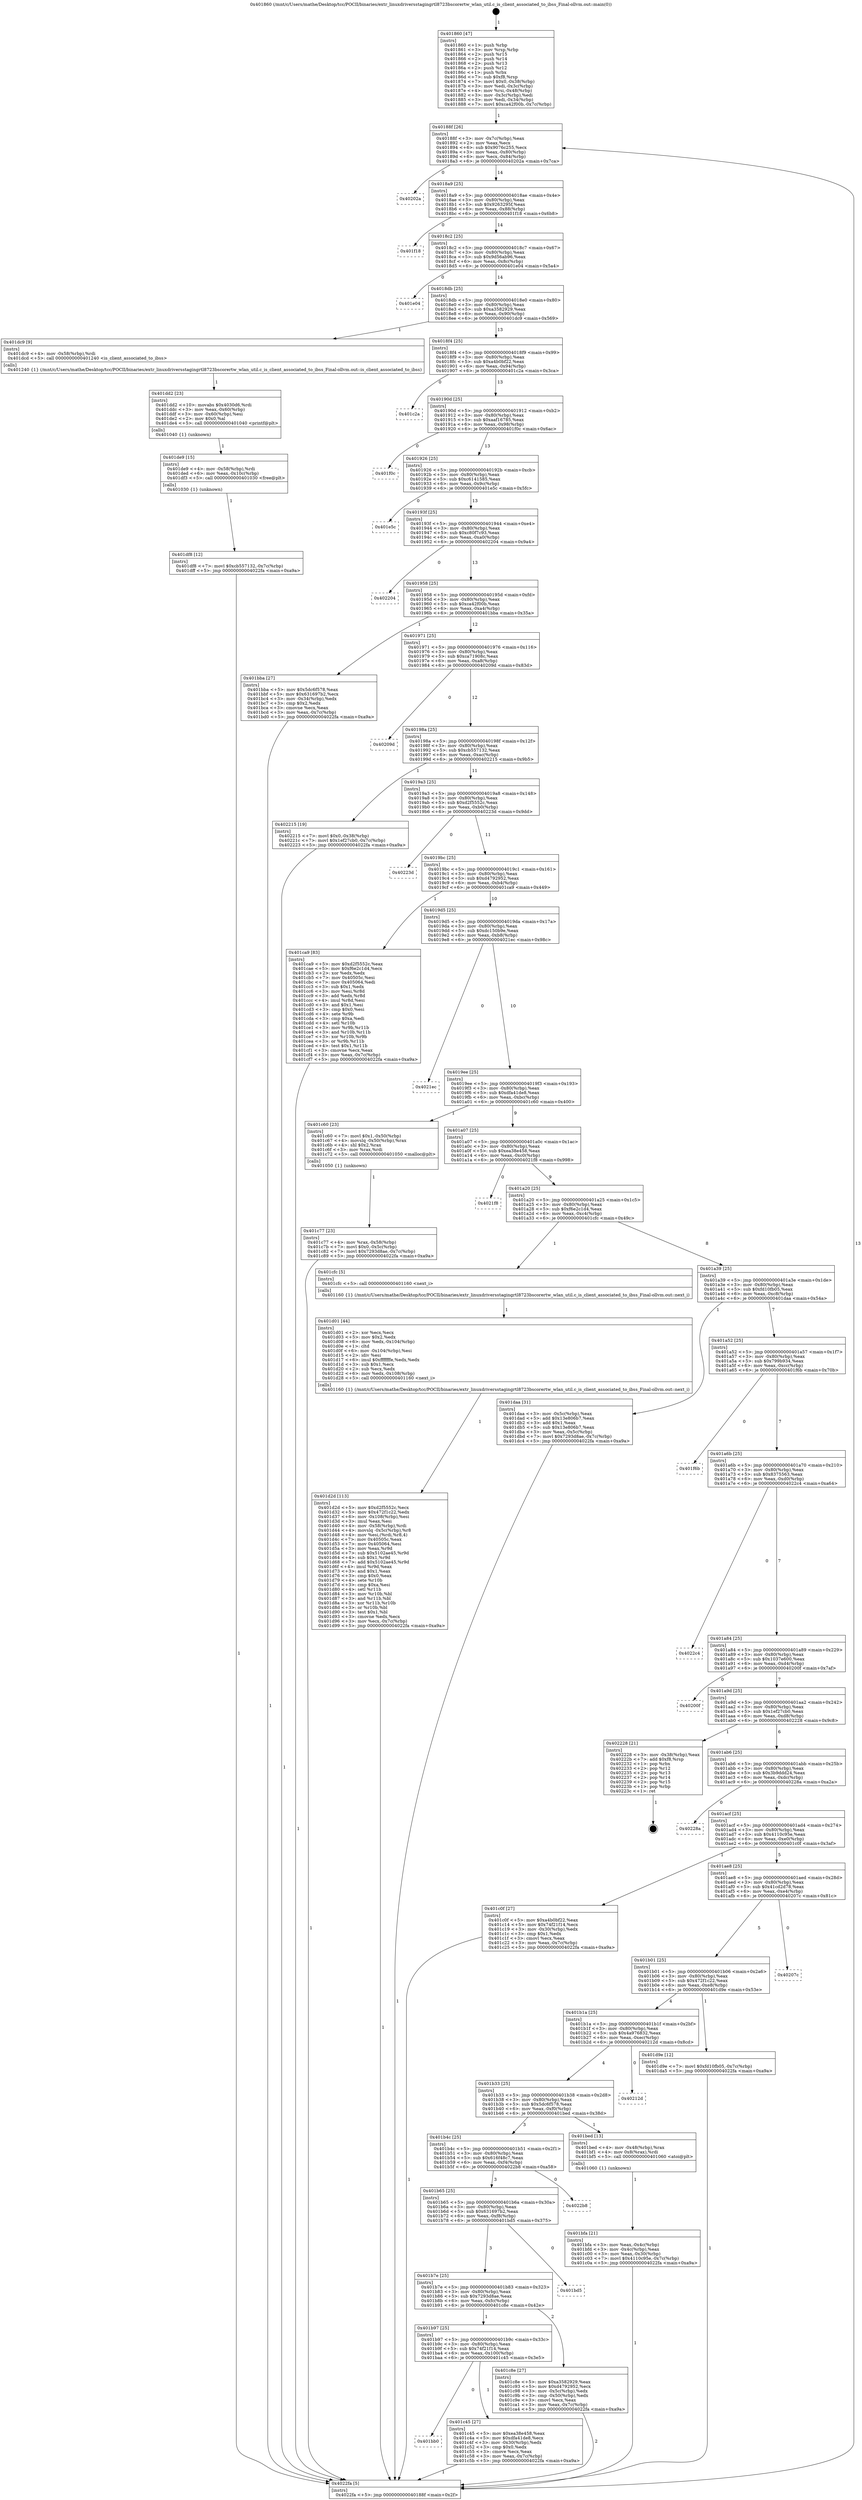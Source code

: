 digraph "0x401860" {
  label = "0x401860 (/mnt/c/Users/mathe/Desktop/tcc/POCII/binaries/extr_linuxdriversstagingrtl8723bscorertw_wlan_util.c_is_client_associated_to_ibss_Final-ollvm.out::main(0))"
  labelloc = "t"
  node[shape=record]

  Entry [label="",width=0.3,height=0.3,shape=circle,fillcolor=black,style=filled]
  "0x40188f" [label="{
     0x40188f [26]\l
     | [instrs]\l
     &nbsp;&nbsp;0x40188f \<+3\>: mov -0x7c(%rbp),%eax\l
     &nbsp;&nbsp;0x401892 \<+2\>: mov %eax,%ecx\l
     &nbsp;&nbsp;0x401894 \<+6\>: sub $0x9076c255,%ecx\l
     &nbsp;&nbsp;0x40189a \<+3\>: mov %eax,-0x80(%rbp)\l
     &nbsp;&nbsp;0x40189d \<+6\>: mov %ecx,-0x84(%rbp)\l
     &nbsp;&nbsp;0x4018a3 \<+6\>: je 000000000040202a \<main+0x7ca\>\l
  }"]
  "0x40202a" [label="{
     0x40202a\l
  }", style=dashed]
  "0x4018a9" [label="{
     0x4018a9 [25]\l
     | [instrs]\l
     &nbsp;&nbsp;0x4018a9 \<+5\>: jmp 00000000004018ae \<main+0x4e\>\l
     &nbsp;&nbsp;0x4018ae \<+3\>: mov -0x80(%rbp),%eax\l
     &nbsp;&nbsp;0x4018b1 \<+5\>: sub $0x9263295f,%eax\l
     &nbsp;&nbsp;0x4018b6 \<+6\>: mov %eax,-0x88(%rbp)\l
     &nbsp;&nbsp;0x4018bc \<+6\>: je 0000000000401f18 \<main+0x6b8\>\l
  }"]
  Exit [label="",width=0.3,height=0.3,shape=circle,fillcolor=black,style=filled,peripheries=2]
  "0x401f18" [label="{
     0x401f18\l
  }", style=dashed]
  "0x4018c2" [label="{
     0x4018c2 [25]\l
     | [instrs]\l
     &nbsp;&nbsp;0x4018c2 \<+5\>: jmp 00000000004018c7 \<main+0x67\>\l
     &nbsp;&nbsp;0x4018c7 \<+3\>: mov -0x80(%rbp),%eax\l
     &nbsp;&nbsp;0x4018ca \<+5\>: sub $0x9d56ab96,%eax\l
     &nbsp;&nbsp;0x4018cf \<+6\>: mov %eax,-0x8c(%rbp)\l
     &nbsp;&nbsp;0x4018d5 \<+6\>: je 0000000000401e04 \<main+0x5a4\>\l
  }"]
  "0x401df8" [label="{
     0x401df8 [12]\l
     | [instrs]\l
     &nbsp;&nbsp;0x401df8 \<+7\>: movl $0xcb557132,-0x7c(%rbp)\l
     &nbsp;&nbsp;0x401dff \<+5\>: jmp 00000000004022fa \<main+0xa9a\>\l
  }"]
  "0x401e04" [label="{
     0x401e04\l
  }", style=dashed]
  "0x4018db" [label="{
     0x4018db [25]\l
     | [instrs]\l
     &nbsp;&nbsp;0x4018db \<+5\>: jmp 00000000004018e0 \<main+0x80\>\l
     &nbsp;&nbsp;0x4018e0 \<+3\>: mov -0x80(%rbp),%eax\l
     &nbsp;&nbsp;0x4018e3 \<+5\>: sub $0xa3582929,%eax\l
     &nbsp;&nbsp;0x4018e8 \<+6\>: mov %eax,-0x90(%rbp)\l
     &nbsp;&nbsp;0x4018ee \<+6\>: je 0000000000401dc9 \<main+0x569\>\l
  }"]
  "0x401de9" [label="{
     0x401de9 [15]\l
     | [instrs]\l
     &nbsp;&nbsp;0x401de9 \<+4\>: mov -0x58(%rbp),%rdi\l
     &nbsp;&nbsp;0x401ded \<+6\>: mov %eax,-0x10c(%rbp)\l
     &nbsp;&nbsp;0x401df3 \<+5\>: call 0000000000401030 \<free@plt\>\l
     | [calls]\l
     &nbsp;&nbsp;0x401030 \{1\} (unknown)\l
  }"]
  "0x401dc9" [label="{
     0x401dc9 [9]\l
     | [instrs]\l
     &nbsp;&nbsp;0x401dc9 \<+4\>: mov -0x58(%rbp),%rdi\l
     &nbsp;&nbsp;0x401dcd \<+5\>: call 0000000000401240 \<is_client_associated_to_ibss\>\l
     | [calls]\l
     &nbsp;&nbsp;0x401240 \{1\} (/mnt/c/Users/mathe/Desktop/tcc/POCII/binaries/extr_linuxdriversstagingrtl8723bscorertw_wlan_util.c_is_client_associated_to_ibss_Final-ollvm.out::is_client_associated_to_ibss)\l
  }"]
  "0x4018f4" [label="{
     0x4018f4 [25]\l
     | [instrs]\l
     &nbsp;&nbsp;0x4018f4 \<+5\>: jmp 00000000004018f9 \<main+0x99\>\l
     &nbsp;&nbsp;0x4018f9 \<+3\>: mov -0x80(%rbp),%eax\l
     &nbsp;&nbsp;0x4018fc \<+5\>: sub $0xa4b0bf22,%eax\l
     &nbsp;&nbsp;0x401901 \<+6\>: mov %eax,-0x94(%rbp)\l
     &nbsp;&nbsp;0x401907 \<+6\>: je 0000000000401c2a \<main+0x3ca\>\l
  }"]
  "0x401dd2" [label="{
     0x401dd2 [23]\l
     | [instrs]\l
     &nbsp;&nbsp;0x401dd2 \<+10\>: movabs $0x4030d6,%rdi\l
     &nbsp;&nbsp;0x401ddc \<+3\>: mov %eax,-0x60(%rbp)\l
     &nbsp;&nbsp;0x401ddf \<+3\>: mov -0x60(%rbp),%esi\l
     &nbsp;&nbsp;0x401de2 \<+2\>: mov $0x0,%al\l
     &nbsp;&nbsp;0x401de4 \<+5\>: call 0000000000401040 \<printf@plt\>\l
     | [calls]\l
     &nbsp;&nbsp;0x401040 \{1\} (unknown)\l
  }"]
  "0x401c2a" [label="{
     0x401c2a\l
  }", style=dashed]
  "0x40190d" [label="{
     0x40190d [25]\l
     | [instrs]\l
     &nbsp;&nbsp;0x40190d \<+5\>: jmp 0000000000401912 \<main+0xb2\>\l
     &nbsp;&nbsp;0x401912 \<+3\>: mov -0x80(%rbp),%eax\l
     &nbsp;&nbsp;0x401915 \<+5\>: sub $0xaaf16785,%eax\l
     &nbsp;&nbsp;0x40191a \<+6\>: mov %eax,-0x98(%rbp)\l
     &nbsp;&nbsp;0x401920 \<+6\>: je 0000000000401f0c \<main+0x6ac\>\l
  }"]
  "0x401d2d" [label="{
     0x401d2d [113]\l
     | [instrs]\l
     &nbsp;&nbsp;0x401d2d \<+5\>: mov $0xd2f5552c,%ecx\l
     &nbsp;&nbsp;0x401d32 \<+5\>: mov $0x472f1c22,%edx\l
     &nbsp;&nbsp;0x401d37 \<+6\>: mov -0x108(%rbp),%esi\l
     &nbsp;&nbsp;0x401d3d \<+3\>: imul %eax,%esi\l
     &nbsp;&nbsp;0x401d40 \<+4\>: mov -0x58(%rbp),%rdi\l
     &nbsp;&nbsp;0x401d44 \<+4\>: movslq -0x5c(%rbp),%r8\l
     &nbsp;&nbsp;0x401d48 \<+4\>: mov %esi,(%rdi,%r8,4)\l
     &nbsp;&nbsp;0x401d4c \<+7\>: mov 0x40505c,%eax\l
     &nbsp;&nbsp;0x401d53 \<+7\>: mov 0x405064,%esi\l
     &nbsp;&nbsp;0x401d5a \<+3\>: mov %eax,%r9d\l
     &nbsp;&nbsp;0x401d5d \<+7\>: sub $0x5102ae45,%r9d\l
     &nbsp;&nbsp;0x401d64 \<+4\>: sub $0x1,%r9d\l
     &nbsp;&nbsp;0x401d68 \<+7\>: add $0x5102ae45,%r9d\l
     &nbsp;&nbsp;0x401d6f \<+4\>: imul %r9d,%eax\l
     &nbsp;&nbsp;0x401d73 \<+3\>: and $0x1,%eax\l
     &nbsp;&nbsp;0x401d76 \<+3\>: cmp $0x0,%eax\l
     &nbsp;&nbsp;0x401d79 \<+4\>: sete %r10b\l
     &nbsp;&nbsp;0x401d7d \<+3\>: cmp $0xa,%esi\l
     &nbsp;&nbsp;0x401d80 \<+4\>: setl %r11b\l
     &nbsp;&nbsp;0x401d84 \<+3\>: mov %r10b,%bl\l
     &nbsp;&nbsp;0x401d87 \<+3\>: and %r11b,%bl\l
     &nbsp;&nbsp;0x401d8a \<+3\>: xor %r11b,%r10b\l
     &nbsp;&nbsp;0x401d8d \<+3\>: or %r10b,%bl\l
     &nbsp;&nbsp;0x401d90 \<+3\>: test $0x1,%bl\l
     &nbsp;&nbsp;0x401d93 \<+3\>: cmovne %edx,%ecx\l
     &nbsp;&nbsp;0x401d96 \<+3\>: mov %ecx,-0x7c(%rbp)\l
     &nbsp;&nbsp;0x401d99 \<+5\>: jmp 00000000004022fa \<main+0xa9a\>\l
  }"]
  "0x401f0c" [label="{
     0x401f0c\l
  }", style=dashed]
  "0x401926" [label="{
     0x401926 [25]\l
     | [instrs]\l
     &nbsp;&nbsp;0x401926 \<+5\>: jmp 000000000040192b \<main+0xcb\>\l
     &nbsp;&nbsp;0x40192b \<+3\>: mov -0x80(%rbp),%eax\l
     &nbsp;&nbsp;0x40192e \<+5\>: sub $0xc6141585,%eax\l
     &nbsp;&nbsp;0x401933 \<+6\>: mov %eax,-0x9c(%rbp)\l
     &nbsp;&nbsp;0x401939 \<+6\>: je 0000000000401e5c \<main+0x5fc\>\l
  }"]
  "0x401d01" [label="{
     0x401d01 [44]\l
     | [instrs]\l
     &nbsp;&nbsp;0x401d01 \<+2\>: xor %ecx,%ecx\l
     &nbsp;&nbsp;0x401d03 \<+5\>: mov $0x2,%edx\l
     &nbsp;&nbsp;0x401d08 \<+6\>: mov %edx,-0x104(%rbp)\l
     &nbsp;&nbsp;0x401d0e \<+1\>: cltd\l
     &nbsp;&nbsp;0x401d0f \<+6\>: mov -0x104(%rbp),%esi\l
     &nbsp;&nbsp;0x401d15 \<+2\>: idiv %esi\l
     &nbsp;&nbsp;0x401d17 \<+6\>: imul $0xfffffffe,%edx,%edx\l
     &nbsp;&nbsp;0x401d1d \<+3\>: sub $0x1,%ecx\l
     &nbsp;&nbsp;0x401d20 \<+2\>: sub %ecx,%edx\l
     &nbsp;&nbsp;0x401d22 \<+6\>: mov %edx,-0x108(%rbp)\l
     &nbsp;&nbsp;0x401d28 \<+5\>: call 0000000000401160 \<next_i\>\l
     | [calls]\l
     &nbsp;&nbsp;0x401160 \{1\} (/mnt/c/Users/mathe/Desktop/tcc/POCII/binaries/extr_linuxdriversstagingrtl8723bscorertw_wlan_util.c_is_client_associated_to_ibss_Final-ollvm.out::next_i)\l
  }"]
  "0x401e5c" [label="{
     0x401e5c\l
  }", style=dashed]
  "0x40193f" [label="{
     0x40193f [25]\l
     | [instrs]\l
     &nbsp;&nbsp;0x40193f \<+5\>: jmp 0000000000401944 \<main+0xe4\>\l
     &nbsp;&nbsp;0x401944 \<+3\>: mov -0x80(%rbp),%eax\l
     &nbsp;&nbsp;0x401947 \<+5\>: sub $0xc80f7c93,%eax\l
     &nbsp;&nbsp;0x40194c \<+6\>: mov %eax,-0xa0(%rbp)\l
     &nbsp;&nbsp;0x401952 \<+6\>: je 0000000000402204 \<main+0x9a4\>\l
  }"]
  "0x401c77" [label="{
     0x401c77 [23]\l
     | [instrs]\l
     &nbsp;&nbsp;0x401c77 \<+4\>: mov %rax,-0x58(%rbp)\l
     &nbsp;&nbsp;0x401c7b \<+7\>: movl $0x0,-0x5c(%rbp)\l
     &nbsp;&nbsp;0x401c82 \<+7\>: movl $0x7293d8ae,-0x7c(%rbp)\l
     &nbsp;&nbsp;0x401c89 \<+5\>: jmp 00000000004022fa \<main+0xa9a\>\l
  }"]
  "0x402204" [label="{
     0x402204\l
  }", style=dashed]
  "0x401958" [label="{
     0x401958 [25]\l
     | [instrs]\l
     &nbsp;&nbsp;0x401958 \<+5\>: jmp 000000000040195d \<main+0xfd\>\l
     &nbsp;&nbsp;0x40195d \<+3\>: mov -0x80(%rbp),%eax\l
     &nbsp;&nbsp;0x401960 \<+5\>: sub $0xca42f00b,%eax\l
     &nbsp;&nbsp;0x401965 \<+6\>: mov %eax,-0xa4(%rbp)\l
     &nbsp;&nbsp;0x40196b \<+6\>: je 0000000000401bba \<main+0x35a\>\l
  }"]
  "0x401bb0" [label="{
     0x401bb0\l
  }", style=dashed]
  "0x401bba" [label="{
     0x401bba [27]\l
     | [instrs]\l
     &nbsp;&nbsp;0x401bba \<+5\>: mov $0x5dc6f578,%eax\l
     &nbsp;&nbsp;0x401bbf \<+5\>: mov $0x631697b2,%ecx\l
     &nbsp;&nbsp;0x401bc4 \<+3\>: mov -0x34(%rbp),%edx\l
     &nbsp;&nbsp;0x401bc7 \<+3\>: cmp $0x2,%edx\l
     &nbsp;&nbsp;0x401bca \<+3\>: cmovne %ecx,%eax\l
     &nbsp;&nbsp;0x401bcd \<+3\>: mov %eax,-0x7c(%rbp)\l
     &nbsp;&nbsp;0x401bd0 \<+5\>: jmp 00000000004022fa \<main+0xa9a\>\l
  }"]
  "0x401971" [label="{
     0x401971 [25]\l
     | [instrs]\l
     &nbsp;&nbsp;0x401971 \<+5\>: jmp 0000000000401976 \<main+0x116\>\l
     &nbsp;&nbsp;0x401976 \<+3\>: mov -0x80(%rbp),%eax\l
     &nbsp;&nbsp;0x401979 \<+5\>: sub $0xca71908c,%eax\l
     &nbsp;&nbsp;0x40197e \<+6\>: mov %eax,-0xa8(%rbp)\l
     &nbsp;&nbsp;0x401984 \<+6\>: je 000000000040209d \<main+0x83d\>\l
  }"]
  "0x4022fa" [label="{
     0x4022fa [5]\l
     | [instrs]\l
     &nbsp;&nbsp;0x4022fa \<+5\>: jmp 000000000040188f \<main+0x2f\>\l
  }"]
  "0x401860" [label="{
     0x401860 [47]\l
     | [instrs]\l
     &nbsp;&nbsp;0x401860 \<+1\>: push %rbp\l
     &nbsp;&nbsp;0x401861 \<+3\>: mov %rsp,%rbp\l
     &nbsp;&nbsp;0x401864 \<+2\>: push %r15\l
     &nbsp;&nbsp;0x401866 \<+2\>: push %r14\l
     &nbsp;&nbsp;0x401868 \<+2\>: push %r13\l
     &nbsp;&nbsp;0x40186a \<+2\>: push %r12\l
     &nbsp;&nbsp;0x40186c \<+1\>: push %rbx\l
     &nbsp;&nbsp;0x40186d \<+7\>: sub $0xf8,%rsp\l
     &nbsp;&nbsp;0x401874 \<+7\>: movl $0x0,-0x38(%rbp)\l
     &nbsp;&nbsp;0x40187b \<+3\>: mov %edi,-0x3c(%rbp)\l
     &nbsp;&nbsp;0x40187e \<+4\>: mov %rsi,-0x48(%rbp)\l
     &nbsp;&nbsp;0x401882 \<+3\>: mov -0x3c(%rbp),%edi\l
     &nbsp;&nbsp;0x401885 \<+3\>: mov %edi,-0x34(%rbp)\l
     &nbsp;&nbsp;0x401888 \<+7\>: movl $0xca42f00b,-0x7c(%rbp)\l
  }"]
  "0x401c45" [label="{
     0x401c45 [27]\l
     | [instrs]\l
     &nbsp;&nbsp;0x401c45 \<+5\>: mov $0xea38e458,%eax\l
     &nbsp;&nbsp;0x401c4a \<+5\>: mov $0xdfa41de8,%ecx\l
     &nbsp;&nbsp;0x401c4f \<+3\>: mov -0x30(%rbp),%edx\l
     &nbsp;&nbsp;0x401c52 \<+3\>: cmp $0x0,%edx\l
     &nbsp;&nbsp;0x401c55 \<+3\>: cmove %ecx,%eax\l
     &nbsp;&nbsp;0x401c58 \<+3\>: mov %eax,-0x7c(%rbp)\l
     &nbsp;&nbsp;0x401c5b \<+5\>: jmp 00000000004022fa \<main+0xa9a\>\l
  }"]
  "0x40209d" [label="{
     0x40209d\l
  }", style=dashed]
  "0x40198a" [label="{
     0x40198a [25]\l
     | [instrs]\l
     &nbsp;&nbsp;0x40198a \<+5\>: jmp 000000000040198f \<main+0x12f\>\l
     &nbsp;&nbsp;0x40198f \<+3\>: mov -0x80(%rbp),%eax\l
     &nbsp;&nbsp;0x401992 \<+5\>: sub $0xcb557132,%eax\l
     &nbsp;&nbsp;0x401997 \<+6\>: mov %eax,-0xac(%rbp)\l
     &nbsp;&nbsp;0x40199d \<+6\>: je 0000000000402215 \<main+0x9b5\>\l
  }"]
  "0x401b97" [label="{
     0x401b97 [25]\l
     | [instrs]\l
     &nbsp;&nbsp;0x401b97 \<+5\>: jmp 0000000000401b9c \<main+0x33c\>\l
     &nbsp;&nbsp;0x401b9c \<+3\>: mov -0x80(%rbp),%eax\l
     &nbsp;&nbsp;0x401b9f \<+5\>: sub $0x74f21f14,%eax\l
     &nbsp;&nbsp;0x401ba4 \<+6\>: mov %eax,-0x100(%rbp)\l
     &nbsp;&nbsp;0x401baa \<+6\>: je 0000000000401c45 \<main+0x3e5\>\l
  }"]
  "0x402215" [label="{
     0x402215 [19]\l
     | [instrs]\l
     &nbsp;&nbsp;0x402215 \<+7\>: movl $0x0,-0x38(%rbp)\l
     &nbsp;&nbsp;0x40221c \<+7\>: movl $0x1ef27cb0,-0x7c(%rbp)\l
     &nbsp;&nbsp;0x402223 \<+5\>: jmp 00000000004022fa \<main+0xa9a\>\l
  }"]
  "0x4019a3" [label="{
     0x4019a3 [25]\l
     | [instrs]\l
     &nbsp;&nbsp;0x4019a3 \<+5\>: jmp 00000000004019a8 \<main+0x148\>\l
     &nbsp;&nbsp;0x4019a8 \<+3\>: mov -0x80(%rbp),%eax\l
     &nbsp;&nbsp;0x4019ab \<+5\>: sub $0xd2f5552c,%eax\l
     &nbsp;&nbsp;0x4019b0 \<+6\>: mov %eax,-0xb0(%rbp)\l
     &nbsp;&nbsp;0x4019b6 \<+6\>: je 000000000040223d \<main+0x9dd\>\l
  }"]
  "0x401c8e" [label="{
     0x401c8e [27]\l
     | [instrs]\l
     &nbsp;&nbsp;0x401c8e \<+5\>: mov $0xa3582929,%eax\l
     &nbsp;&nbsp;0x401c93 \<+5\>: mov $0xd4792952,%ecx\l
     &nbsp;&nbsp;0x401c98 \<+3\>: mov -0x5c(%rbp),%edx\l
     &nbsp;&nbsp;0x401c9b \<+3\>: cmp -0x50(%rbp),%edx\l
     &nbsp;&nbsp;0x401c9e \<+3\>: cmovl %ecx,%eax\l
     &nbsp;&nbsp;0x401ca1 \<+3\>: mov %eax,-0x7c(%rbp)\l
     &nbsp;&nbsp;0x401ca4 \<+5\>: jmp 00000000004022fa \<main+0xa9a\>\l
  }"]
  "0x40223d" [label="{
     0x40223d\l
  }", style=dashed]
  "0x4019bc" [label="{
     0x4019bc [25]\l
     | [instrs]\l
     &nbsp;&nbsp;0x4019bc \<+5\>: jmp 00000000004019c1 \<main+0x161\>\l
     &nbsp;&nbsp;0x4019c1 \<+3\>: mov -0x80(%rbp),%eax\l
     &nbsp;&nbsp;0x4019c4 \<+5\>: sub $0xd4792952,%eax\l
     &nbsp;&nbsp;0x4019c9 \<+6\>: mov %eax,-0xb4(%rbp)\l
     &nbsp;&nbsp;0x4019cf \<+6\>: je 0000000000401ca9 \<main+0x449\>\l
  }"]
  "0x401b7e" [label="{
     0x401b7e [25]\l
     | [instrs]\l
     &nbsp;&nbsp;0x401b7e \<+5\>: jmp 0000000000401b83 \<main+0x323\>\l
     &nbsp;&nbsp;0x401b83 \<+3\>: mov -0x80(%rbp),%eax\l
     &nbsp;&nbsp;0x401b86 \<+5\>: sub $0x7293d8ae,%eax\l
     &nbsp;&nbsp;0x401b8b \<+6\>: mov %eax,-0xfc(%rbp)\l
     &nbsp;&nbsp;0x401b91 \<+6\>: je 0000000000401c8e \<main+0x42e\>\l
  }"]
  "0x401ca9" [label="{
     0x401ca9 [83]\l
     | [instrs]\l
     &nbsp;&nbsp;0x401ca9 \<+5\>: mov $0xd2f5552c,%eax\l
     &nbsp;&nbsp;0x401cae \<+5\>: mov $0xf6e2c1d4,%ecx\l
     &nbsp;&nbsp;0x401cb3 \<+2\>: xor %edx,%edx\l
     &nbsp;&nbsp;0x401cb5 \<+7\>: mov 0x40505c,%esi\l
     &nbsp;&nbsp;0x401cbc \<+7\>: mov 0x405064,%edi\l
     &nbsp;&nbsp;0x401cc3 \<+3\>: sub $0x1,%edx\l
     &nbsp;&nbsp;0x401cc6 \<+3\>: mov %esi,%r8d\l
     &nbsp;&nbsp;0x401cc9 \<+3\>: add %edx,%r8d\l
     &nbsp;&nbsp;0x401ccc \<+4\>: imul %r8d,%esi\l
     &nbsp;&nbsp;0x401cd0 \<+3\>: and $0x1,%esi\l
     &nbsp;&nbsp;0x401cd3 \<+3\>: cmp $0x0,%esi\l
     &nbsp;&nbsp;0x401cd6 \<+4\>: sete %r9b\l
     &nbsp;&nbsp;0x401cda \<+3\>: cmp $0xa,%edi\l
     &nbsp;&nbsp;0x401cdd \<+4\>: setl %r10b\l
     &nbsp;&nbsp;0x401ce1 \<+3\>: mov %r9b,%r11b\l
     &nbsp;&nbsp;0x401ce4 \<+3\>: and %r10b,%r11b\l
     &nbsp;&nbsp;0x401ce7 \<+3\>: xor %r10b,%r9b\l
     &nbsp;&nbsp;0x401cea \<+3\>: or %r9b,%r11b\l
     &nbsp;&nbsp;0x401ced \<+4\>: test $0x1,%r11b\l
     &nbsp;&nbsp;0x401cf1 \<+3\>: cmovne %ecx,%eax\l
     &nbsp;&nbsp;0x401cf4 \<+3\>: mov %eax,-0x7c(%rbp)\l
     &nbsp;&nbsp;0x401cf7 \<+5\>: jmp 00000000004022fa \<main+0xa9a\>\l
  }"]
  "0x4019d5" [label="{
     0x4019d5 [25]\l
     | [instrs]\l
     &nbsp;&nbsp;0x4019d5 \<+5\>: jmp 00000000004019da \<main+0x17a\>\l
     &nbsp;&nbsp;0x4019da \<+3\>: mov -0x80(%rbp),%eax\l
     &nbsp;&nbsp;0x4019dd \<+5\>: sub $0xdc150b9e,%eax\l
     &nbsp;&nbsp;0x4019e2 \<+6\>: mov %eax,-0xb8(%rbp)\l
     &nbsp;&nbsp;0x4019e8 \<+6\>: je 00000000004021ec \<main+0x98c\>\l
  }"]
  "0x401bd5" [label="{
     0x401bd5\l
  }", style=dashed]
  "0x4021ec" [label="{
     0x4021ec\l
  }", style=dashed]
  "0x4019ee" [label="{
     0x4019ee [25]\l
     | [instrs]\l
     &nbsp;&nbsp;0x4019ee \<+5\>: jmp 00000000004019f3 \<main+0x193\>\l
     &nbsp;&nbsp;0x4019f3 \<+3\>: mov -0x80(%rbp),%eax\l
     &nbsp;&nbsp;0x4019f6 \<+5\>: sub $0xdfa41de8,%eax\l
     &nbsp;&nbsp;0x4019fb \<+6\>: mov %eax,-0xbc(%rbp)\l
     &nbsp;&nbsp;0x401a01 \<+6\>: je 0000000000401c60 \<main+0x400\>\l
  }"]
  "0x401b65" [label="{
     0x401b65 [25]\l
     | [instrs]\l
     &nbsp;&nbsp;0x401b65 \<+5\>: jmp 0000000000401b6a \<main+0x30a\>\l
     &nbsp;&nbsp;0x401b6a \<+3\>: mov -0x80(%rbp),%eax\l
     &nbsp;&nbsp;0x401b6d \<+5\>: sub $0x631697b2,%eax\l
     &nbsp;&nbsp;0x401b72 \<+6\>: mov %eax,-0xf8(%rbp)\l
     &nbsp;&nbsp;0x401b78 \<+6\>: je 0000000000401bd5 \<main+0x375\>\l
  }"]
  "0x401c60" [label="{
     0x401c60 [23]\l
     | [instrs]\l
     &nbsp;&nbsp;0x401c60 \<+7\>: movl $0x1,-0x50(%rbp)\l
     &nbsp;&nbsp;0x401c67 \<+4\>: movslq -0x50(%rbp),%rax\l
     &nbsp;&nbsp;0x401c6b \<+4\>: shl $0x2,%rax\l
     &nbsp;&nbsp;0x401c6f \<+3\>: mov %rax,%rdi\l
     &nbsp;&nbsp;0x401c72 \<+5\>: call 0000000000401050 \<malloc@plt\>\l
     | [calls]\l
     &nbsp;&nbsp;0x401050 \{1\} (unknown)\l
  }"]
  "0x401a07" [label="{
     0x401a07 [25]\l
     | [instrs]\l
     &nbsp;&nbsp;0x401a07 \<+5\>: jmp 0000000000401a0c \<main+0x1ac\>\l
     &nbsp;&nbsp;0x401a0c \<+3\>: mov -0x80(%rbp),%eax\l
     &nbsp;&nbsp;0x401a0f \<+5\>: sub $0xea38e458,%eax\l
     &nbsp;&nbsp;0x401a14 \<+6\>: mov %eax,-0xc0(%rbp)\l
     &nbsp;&nbsp;0x401a1a \<+6\>: je 00000000004021f8 \<main+0x998\>\l
  }"]
  "0x4022b8" [label="{
     0x4022b8\l
  }", style=dashed]
  "0x4021f8" [label="{
     0x4021f8\l
  }", style=dashed]
  "0x401a20" [label="{
     0x401a20 [25]\l
     | [instrs]\l
     &nbsp;&nbsp;0x401a20 \<+5\>: jmp 0000000000401a25 \<main+0x1c5\>\l
     &nbsp;&nbsp;0x401a25 \<+3\>: mov -0x80(%rbp),%eax\l
     &nbsp;&nbsp;0x401a28 \<+5\>: sub $0xf6e2c1d4,%eax\l
     &nbsp;&nbsp;0x401a2d \<+6\>: mov %eax,-0xc4(%rbp)\l
     &nbsp;&nbsp;0x401a33 \<+6\>: je 0000000000401cfc \<main+0x49c\>\l
  }"]
  "0x401bfa" [label="{
     0x401bfa [21]\l
     | [instrs]\l
     &nbsp;&nbsp;0x401bfa \<+3\>: mov %eax,-0x4c(%rbp)\l
     &nbsp;&nbsp;0x401bfd \<+3\>: mov -0x4c(%rbp),%eax\l
     &nbsp;&nbsp;0x401c00 \<+3\>: mov %eax,-0x30(%rbp)\l
     &nbsp;&nbsp;0x401c03 \<+7\>: movl $0x4110c95e,-0x7c(%rbp)\l
     &nbsp;&nbsp;0x401c0a \<+5\>: jmp 00000000004022fa \<main+0xa9a\>\l
  }"]
  "0x401cfc" [label="{
     0x401cfc [5]\l
     | [instrs]\l
     &nbsp;&nbsp;0x401cfc \<+5\>: call 0000000000401160 \<next_i\>\l
     | [calls]\l
     &nbsp;&nbsp;0x401160 \{1\} (/mnt/c/Users/mathe/Desktop/tcc/POCII/binaries/extr_linuxdriversstagingrtl8723bscorertw_wlan_util.c_is_client_associated_to_ibss_Final-ollvm.out::next_i)\l
  }"]
  "0x401a39" [label="{
     0x401a39 [25]\l
     | [instrs]\l
     &nbsp;&nbsp;0x401a39 \<+5\>: jmp 0000000000401a3e \<main+0x1de\>\l
     &nbsp;&nbsp;0x401a3e \<+3\>: mov -0x80(%rbp),%eax\l
     &nbsp;&nbsp;0x401a41 \<+5\>: sub $0xfd10fb05,%eax\l
     &nbsp;&nbsp;0x401a46 \<+6\>: mov %eax,-0xc8(%rbp)\l
     &nbsp;&nbsp;0x401a4c \<+6\>: je 0000000000401daa \<main+0x54a\>\l
  }"]
  "0x401b4c" [label="{
     0x401b4c [25]\l
     | [instrs]\l
     &nbsp;&nbsp;0x401b4c \<+5\>: jmp 0000000000401b51 \<main+0x2f1\>\l
     &nbsp;&nbsp;0x401b51 \<+3\>: mov -0x80(%rbp),%eax\l
     &nbsp;&nbsp;0x401b54 \<+5\>: sub $0x616f48c7,%eax\l
     &nbsp;&nbsp;0x401b59 \<+6\>: mov %eax,-0xf4(%rbp)\l
     &nbsp;&nbsp;0x401b5f \<+6\>: je 00000000004022b8 \<main+0xa58\>\l
  }"]
  "0x401daa" [label="{
     0x401daa [31]\l
     | [instrs]\l
     &nbsp;&nbsp;0x401daa \<+3\>: mov -0x5c(%rbp),%eax\l
     &nbsp;&nbsp;0x401dad \<+5\>: add $0x13e806b7,%eax\l
     &nbsp;&nbsp;0x401db2 \<+3\>: add $0x1,%eax\l
     &nbsp;&nbsp;0x401db5 \<+5\>: sub $0x13e806b7,%eax\l
     &nbsp;&nbsp;0x401dba \<+3\>: mov %eax,-0x5c(%rbp)\l
     &nbsp;&nbsp;0x401dbd \<+7\>: movl $0x7293d8ae,-0x7c(%rbp)\l
     &nbsp;&nbsp;0x401dc4 \<+5\>: jmp 00000000004022fa \<main+0xa9a\>\l
  }"]
  "0x401a52" [label="{
     0x401a52 [25]\l
     | [instrs]\l
     &nbsp;&nbsp;0x401a52 \<+5\>: jmp 0000000000401a57 \<main+0x1f7\>\l
     &nbsp;&nbsp;0x401a57 \<+3\>: mov -0x80(%rbp),%eax\l
     &nbsp;&nbsp;0x401a5a \<+5\>: sub $0x799b934,%eax\l
     &nbsp;&nbsp;0x401a5f \<+6\>: mov %eax,-0xcc(%rbp)\l
     &nbsp;&nbsp;0x401a65 \<+6\>: je 0000000000401f6b \<main+0x70b\>\l
  }"]
  "0x401bed" [label="{
     0x401bed [13]\l
     | [instrs]\l
     &nbsp;&nbsp;0x401bed \<+4\>: mov -0x48(%rbp),%rax\l
     &nbsp;&nbsp;0x401bf1 \<+4\>: mov 0x8(%rax),%rdi\l
     &nbsp;&nbsp;0x401bf5 \<+5\>: call 0000000000401060 \<atoi@plt\>\l
     | [calls]\l
     &nbsp;&nbsp;0x401060 \{1\} (unknown)\l
  }"]
  "0x401f6b" [label="{
     0x401f6b\l
  }", style=dashed]
  "0x401a6b" [label="{
     0x401a6b [25]\l
     | [instrs]\l
     &nbsp;&nbsp;0x401a6b \<+5\>: jmp 0000000000401a70 \<main+0x210\>\l
     &nbsp;&nbsp;0x401a70 \<+3\>: mov -0x80(%rbp),%eax\l
     &nbsp;&nbsp;0x401a73 \<+5\>: sub $0x8375563,%eax\l
     &nbsp;&nbsp;0x401a78 \<+6\>: mov %eax,-0xd0(%rbp)\l
     &nbsp;&nbsp;0x401a7e \<+6\>: je 00000000004022c4 \<main+0xa64\>\l
  }"]
  "0x401b33" [label="{
     0x401b33 [25]\l
     | [instrs]\l
     &nbsp;&nbsp;0x401b33 \<+5\>: jmp 0000000000401b38 \<main+0x2d8\>\l
     &nbsp;&nbsp;0x401b38 \<+3\>: mov -0x80(%rbp),%eax\l
     &nbsp;&nbsp;0x401b3b \<+5\>: sub $0x5dc6f578,%eax\l
     &nbsp;&nbsp;0x401b40 \<+6\>: mov %eax,-0xf0(%rbp)\l
     &nbsp;&nbsp;0x401b46 \<+6\>: je 0000000000401bed \<main+0x38d\>\l
  }"]
  "0x4022c4" [label="{
     0x4022c4\l
  }", style=dashed]
  "0x401a84" [label="{
     0x401a84 [25]\l
     | [instrs]\l
     &nbsp;&nbsp;0x401a84 \<+5\>: jmp 0000000000401a89 \<main+0x229\>\l
     &nbsp;&nbsp;0x401a89 \<+3\>: mov -0x80(%rbp),%eax\l
     &nbsp;&nbsp;0x401a8c \<+5\>: sub $0x1037e600,%eax\l
     &nbsp;&nbsp;0x401a91 \<+6\>: mov %eax,-0xd4(%rbp)\l
     &nbsp;&nbsp;0x401a97 \<+6\>: je 000000000040200f \<main+0x7af\>\l
  }"]
  "0x40212d" [label="{
     0x40212d\l
  }", style=dashed]
  "0x40200f" [label="{
     0x40200f\l
  }", style=dashed]
  "0x401a9d" [label="{
     0x401a9d [25]\l
     | [instrs]\l
     &nbsp;&nbsp;0x401a9d \<+5\>: jmp 0000000000401aa2 \<main+0x242\>\l
     &nbsp;&nbsp;0x401aa2 \<+3\>: mov -0x80(%rbp),%eax\l
     &nbsp;&nbsp;0x401aa5 \<+5\>: sub $0x1ef27cb0,%eax\l
     &nbsp;&nbsp;0x401aaa \<+6\>: mov %eax,-0xd8(%rbp)\l
     &nbsp;&nbsp;0x401ab0 \<+6\>: je 0000000000402228 \<main+0x9c8\>\l
  }"]
  "0x401b1a" [label="{
     0x401b1a [25]\l
     | [instrs]\l
     &nbsp;&nbsp;0x401b1a \<+5\>: jmp 0000000000401b1f \<main+0x2bf\>\l
     &nbsp;&nbsp;0x401b1f \<+3\>: mov -0x80(%rbp),%eax\l
     &nbsp;&nbsp;0x401b22 \<+5\>: sub $0x4a976832,%eax\l
     &nbsp;&nbsp;0x401b27 \<+6\>: mov %eax,-0xec(%rbp)\l
     &nbsp;&nbsp;0x401b2d \<+6\>: je 000000000040212d \<main+0x8cd\>\l
  }"]
  "0x402228" [label="{
     0x402228 [21]\l
     | [instrs]\l
     &nbsp;&nbsp;0x402228 \<+3\>: mov -0x38(%rbp),%eax\l
     &nbsp;&nbsp;0x40222b \<+7\>: add $0xf8,%rsp\l
     &nbsp;&nbsp;0x402232 \<+1\>: pop %rbx\l
     &nbsp;&nbsp;0x402233 \<+2\>: pop %r12\l
     &nbsp;&nbsp;0x402235 \<+2\>: pop %r13\l
     &nbsp;&nbsp;0x402237 \<+2\>: pop %r14\l
     &nbsp;&nbsp;0x402239 \<+2\>: pop %r15\l
     &nbsp;&nbsp;0x40223b \<+1\>: pop %rbp\l
     &nbsp;&nbsp;0x40223c \<+1\>: ret\l
  }"]
  "0x401ab6" [label="{
     0x401ab6 [25]\l
     | [instrs]\l
     &nbsp;&nbsp;0x401ab6 \<+5\>: jmp 0000000000401abb \<main+0x25b\>\l
     &nbsp;&nbsp;0x401abb \<+3\>: mov -0x80(%rbp),%eax\l
     &nbsp;&nbsp;0x401abe \<+5\>: sub $0x3b9ddd24,%eax\l
     &nbsp;&nbsp;0x401ac3 \<+6\>: mov %eax,-0xdc(%rbp)\l
     &nbsp;&nbsp;0x401ac9 \<+6\>: je 000000000040228a \<main+0xa2a\>\l
  }"]
  "0x401d9e" [label="{
     0x401d9e [12]\l
     | [instrs]\l
     &nbsp;&nbsp;0x401d9e \<+7\>: movl $0xfd10fb05,-0x7c(%rbp)\l
     &nbsp;&nbsp;0x401da5 \<+5\>: jmp 00000000004022fa \<main+0xa9a\>\l
  }"]
  "0x40228a" [label="{
     0x40228a\l
  }", style=dashed]
  "0x401acf" [label="{
     0x401acf [25]\l
     | [instrs]\l
     &nbsp;&nbsp;0x401acf \<+5\>: jmp 0000000000401ad4 \<main+0x274\>\l
     &nbsp;&nbsp;0x401ad4 \<+3\>: mov -0x80(%rbp),%eax\l
     &nbsp;&nbsp;0x401ad7 \<+5\>: sub $0x4110c95e,%eax\l
     &nbsp;&nbsp;0x401adc \<+6\>: mov %eax,-0xe0(%rbp)\l
     &nbsp;&nbsp;0x401ae2 \<+6\>: je 0000000000401c0f \<main+0x3af\>\l
  }"]
  "0x401b01" [label="{
     0x401b01 [25]\l
     | [instrs]\l
     &nbsp;&nbsp;0x401b01 \<+5\>: jmp 0000000000401b06 \<main+0x2a6\>\l
     &nbsp;&nbsp;0x401b06 \<+3\>: mov -0x80(%rbp),%eax\l
     &nbsp;&nbsp;0x401b09 \<+5\>: sub $0x472f1c22,%eax\l
     &nbsp;&nbsp;0x401b0e \<+6\>: mov %eax,-0xe8(%rbp)\l
     &nbsp;&nbsp;0x401b14 \<+6\>: je 0000000000401d9e \<main+0x53e\>\l
  }"]
  "0x401c0f" [label="{
     0x401c0f [27]\l
     | [instrs]\l
     &nbsp;&nbsp;0x401c0f \<+5\>: mov $0xa4b0bf22,%eax\l
     &nbsp;&nbsp;0x401c14 \<+5\>: mov $0x74f21f14,%ecx\l
     &nbsp;&nbsp;0x401c19 \<+3\>: mov -0x30(%rbp),%edx\l
     &nbsp;&nbsp;0x401c1c \<+3\>: cmp $0x1,%edx\l
     &nbsp;&nbsp;0x401c1f \<+3\>: cmovl %ecx,%eax\l
     &nbsp;&nbsp;0x401c22 \<+3\>: mov %eax,-0x7c(%rbp)\l
     &nbsp;&nbsp;0x401c25 \<+5\>: jmp 00000000004022fa \<main+0xa9a\>\l
  }"]
  "0x401ae8" [label="{
     0x401ae8 [25]\l
     | [instrs]\l
     &nbsp;&nbsp;0x401ae8 \<+5\>: jmp 0000000000401aed \<main+0x28d\>\l
     &nbsp;&nbsp;0x401aed \<+3\>: mov -0x80(%rbp),%eax\l
     &nbsp;&nbsp;0x401af0 \<+5\>: sub $0x41cd2d78,%eax\l
     &nbsp;&nbsp;0x401af5 \<+6\>: mov %eax,-0xe4(%rbp)\l
     &nbsp;&nbsp;0x401afb \<+6\>: je 000000000040207c \<main+0x81c\>\l
  }"]
  "0x40207c" [label="{
     0x40207c\l
  }", style=dashed]
  Entry -> "0x401860" [label=" 1"]
  "0x40188f" -> "0x40202a" [label=" 0"]
  "0x40188f" -> "0x4018a9" [label=" 14"]
  "0x402228" -> Exit [label=" 1"]
  "0x4018a9" -> "0x401f18" [label=" 0"]
  "0x4018a9" -> "0x4018c2" [label=" 14"]
  "0x402215" -> "0x4022fa" [label=" 1"]
  "0x4018c2" -> "0x401e04" [label=" 0"]
  "0x4018c2" -> "0x4018db" [label=" 14"]
  "0x401df8" -> "0x4022fa" [label=" 1"]
  "0x4018db" -> "0x401dc9" [label=" 1"]
  "0x4018db" -> "0x4018f4" [label=" 13"]
  "0x401de9" -> "0x401df8" [label=" 1"]
  "0x4018f4" -> "0x401c2a" [label=" 0"]
  "0x4018f4" -> "0x40190d" [label=" 13"]
  "0x401dd2" -> "0x401de9" [label=" 1"]
  "0x40190d" -> "0x401f0c" [label=" 0"]
  "0x40190d" -> "0x401926" [label=" 13"]
  "0x401dc9" -> "0x401dd2" [label=" 1"]
  "0x401926" -> "0x401e5c" [label=" 0"]
  "0x401926" -> "0x40193f" [label=" 13"]
  "0x401daa" -> "0x4022fa" [label=" 1"]
  "0x40193f" -> "0x402204" [label=" 0"]
  "0x40193f" -> "0x401958" [label=" 13"]
  "0x401d9e" -> "0x4022fa" [label=" 1"]
  "0x401958" -> "0x401bba" [label=" 1"]
  "0x401958" -> "0x401971" [label=" 12"]
  "0x401bba" -> "0x4022fa" [label=" 1"]
  "0x401860" -> "0x40188f" [label=" 1"]
  "0x4022fa" -> "0x40188f" [label=" 13"]
  "0x401d2d" -> "0x4022fa" [label=" 1"]
  "0x401971" -> "0x40209d" [label=" 0"]
  "0x401971" -> "0x40198a" [label=" 12"]
  "0x401d01" -> "0x401d2d" [label=" 1"]
  "0x40198a" -> "0x402215" [label=" 1"]
  "0x40198a" -> "0x4019a3" [label=" 11"]
  "0x401ca9" -> "0x4022fa" [label=" 1"]
  "0x4019a3" -> "0x40223d" [label=" 0"]
  "0x4019a3" -> "0x4019bc" [label=" 11"]
  "0x401c8e" -> "0x4022fa" [label=" 2"]
  "0x4019bc" -> "0x401ca9" [label=" 1"]
  "0x4019bc" -> "0x4019d5" [label=" 10"]
  "0x401c60" -> "0x401c77" [label=" 1"]
  "0x4019d5" -> "0x4021ec" [label=" 0"]
  "0x4019d5" -> "0x4019ee" [label=" 10"]
  "0x401c45" -> "0x4022fa" [label=" 1"]
  "0x4019ee" -> "0x401c60" [label=" 1"]
  "0x4019ee" -> "0x401a07" [label=" 9"]
  "0x401b97" -> "0x401c45" [label=" 1"]
  "0x401a07" -> "0x4021f8" [label=" 0"]
  "0x401a07" -> "0x401a20" [label=" 9"]
  "0x401cfc" -> "0x401d01" [label=" 1"]
  "0x401a20" -> "0x401cfc" [label=" 1"]
  "0x401a20" -> "0x401a39" [label=" 8"]
  "0x401b7e" -> "0x401c8e" [label=" 2"]
  "0x401a39" -> "0x401daa" [label=" 1"]
  "0x401a39" -> "0x401a52" [label=" 7"]
  "0x401c77" -> "0x4022fa" [label=" 1"]
  "0x401a52" -> "0x401f6b" [label=" 0"]
  "0x401a52" -> "0x401a6b" [label=" 7"]
  "0x401b65" -> "0x401b7e" [label=" 3"]
  "0x401a6b" -> "0x4022c4" [label=" 0"]
  "0x401a6b" -> "0x401a84" [label=" 7"]
  "0x401b97" -> "0x401bb0" [label=" 0"]
  "0x401a84" -> "0x40200f" [label=" 0"]
  "0x401a84" -> "0x401a9d" [label=" 7"]
  "0x401b4c" -> "0x401b65" [label=" 3"]
  "0x401a9d" -> "0x402228" [label=" 1"]
  "0x401a9d" -> "0x401ab6" [label=" 6"]
  "0x401b7e" -> "0x401b97" [label=" 1"]
  "0x401ab6" -> "0x40228a" [label=" 0"]
  "0x401ab6" -> "0x401acf" [label=" 6"]
  "0x401c0f" -> "0x4022fa" [label=" 1"]
  "0x401acf" -> "0x401c0f" [label=" 1"]
  "0x401acf" -> "0x401ae8" [label=" 5"]
  "0x401bed" -> "0x401bfa" [label=" 1"]
  "0x401ae8" -> "0x40207c" [label=" 0"]
  "0x401ae8" -> "0x401b01" [label=" 5"]
  "0x401bfa" -> "0x4022fa" [label=" 1"]
  "0x401b01" -> "0x401d9e" [label=" 1"]
  "0x401b01" -> "0x401b1a" [label=" 4"]
  "0x401b4c" -> "0x4022b8" [label=" 0"]
  "0x401b1a" -> "0x40212d" [label=" 0"]
  "0x401b1a" -> "0x401b33" [label=" 4"]
  "0x401b65" -> "0x401bd5" [label=" 0"]
  "0x401b33" -> "0x401bed" [label=" 1"]
  "0x401b33" -> "0x401b4c" [label=" 3"]
}
